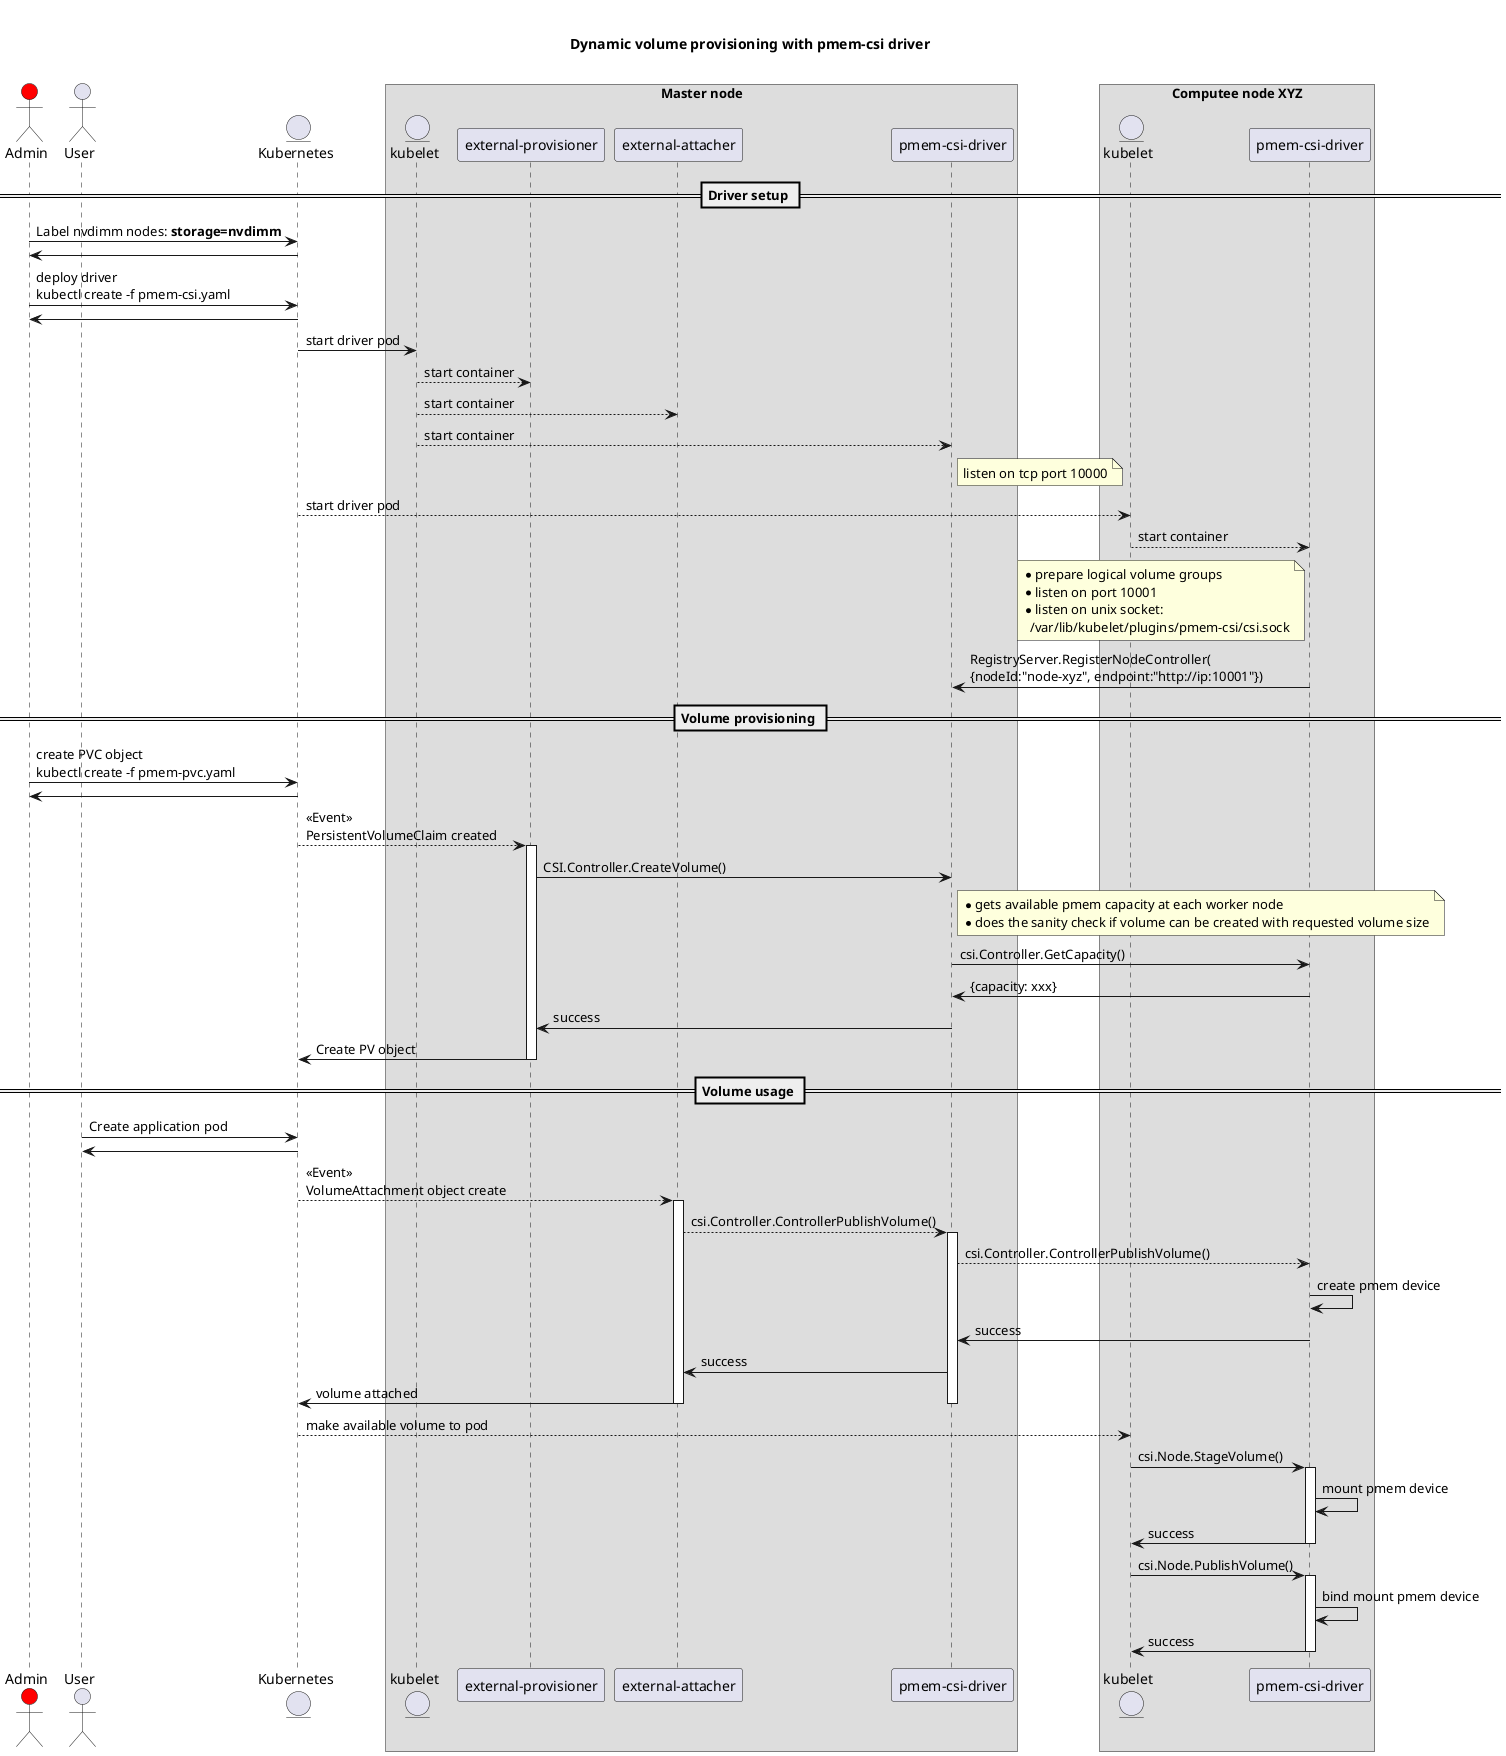 @startuml "pmem-csi-sequence-diagram"

title \nDynamic volume provisioning with pmem-csi driver\n

skinparam BoxPadding 40

actor Admin as admin #red
actor User as user
entity Kubernetes as k8s
box "Master node"
entity kubelet as masterkubelet
participant "external-provisioner" as provisioner
participant "external-attacher" as attacher
participant "pmem-csi-driver" as masterdriver
endbox

box "Computee node XYZ"
entity kubelet as nodekubelet
participant "pmem-csi-driver" as nodedriver
endbox

== Driver setup ==
admin->k8s:Label nvdimm nodes: <b>storage=nvdimm</b>
k8s->admin

admin->k8s:deploy driver\nkubectl create -f pmem-csi.yaml
k8s->admin
k8s->masterkubelet:start driver pod
masterkubelet-->provisioner:start container
masterkubelet-->attacher:start container
masterkubelet-->masterdriver:start container
note right of masterdriver
    listen on tcp port 10000
end note
k8s-->nodekubelet:start driver pod
nodekubelet-->nodedriver:start container
note left of nodedriver
    * prepare logical volume groups
    * listen on port 10001
    * listen on unix socket:
      /var/lib/kubelet/plugins/pmem-csi/csi.sock
end note
nodedriver->masterdriver:RegistryServer.RegisterNodeController(\n{nodeId:"node-xyz", endpoint:"http://ip:10001"})

== Volume provisioning ==
admin->k8s:create PVC object\nkubectl create -f pmem-pvc.yaml
k8s->admin
k8s-->provisioner:<<Event>>\nPersistentVolumeClaim created
activate provisioner
provisioner->masterdriver:CSI.Controller.CreateVolume()
note right of masterdriver
    * gets available pmem capacity at each worker node
    * does the sanity check if volume can be created with requested volume size
end note
masterdriver->nodedriver:csi.Controller.GetCapacity()
nodedriver->masterdriver:{capacity: xxx}
masterdriver->provisioner:success
provisioner->k8s:Create PV object
deactivate provisioner

== Volume usage ==
user->k8s:Create application pod
k8s->user

k8s-->attacher:<<Event>>\nVolumeAttachment object create
activate attacher
attacher-->masterdriver:csi.Controller.ControllerPublishVolume()
activate masterdriver
masterdriver-->nodedriver:csi.Controller.ControllerPublishVolume()
nodedriver->nodedriver:create pmem device
nodedriver->masterdriver:success
masterdriver->attacher:success
attacher->k8s:volume attached
deactivate masterdriver
deactivate attacher

k8s-->nodekubelet:make available volume to pod
nodekubelet->nodedriver:csi.Node.StageVolume()
activate nodedriver
nodedriver->nodedriver:mount pmem device
nodedriver->nodekubelet:success
deactivate nodedriver

nodekubelet->nodedriver:csi.Node.PublishVolume()
activate nodedriver
nodedriver->nodedriver:bind mount pmem device
nodedriver->nodekubelet:success
deactivate nodedriver

@enduml
